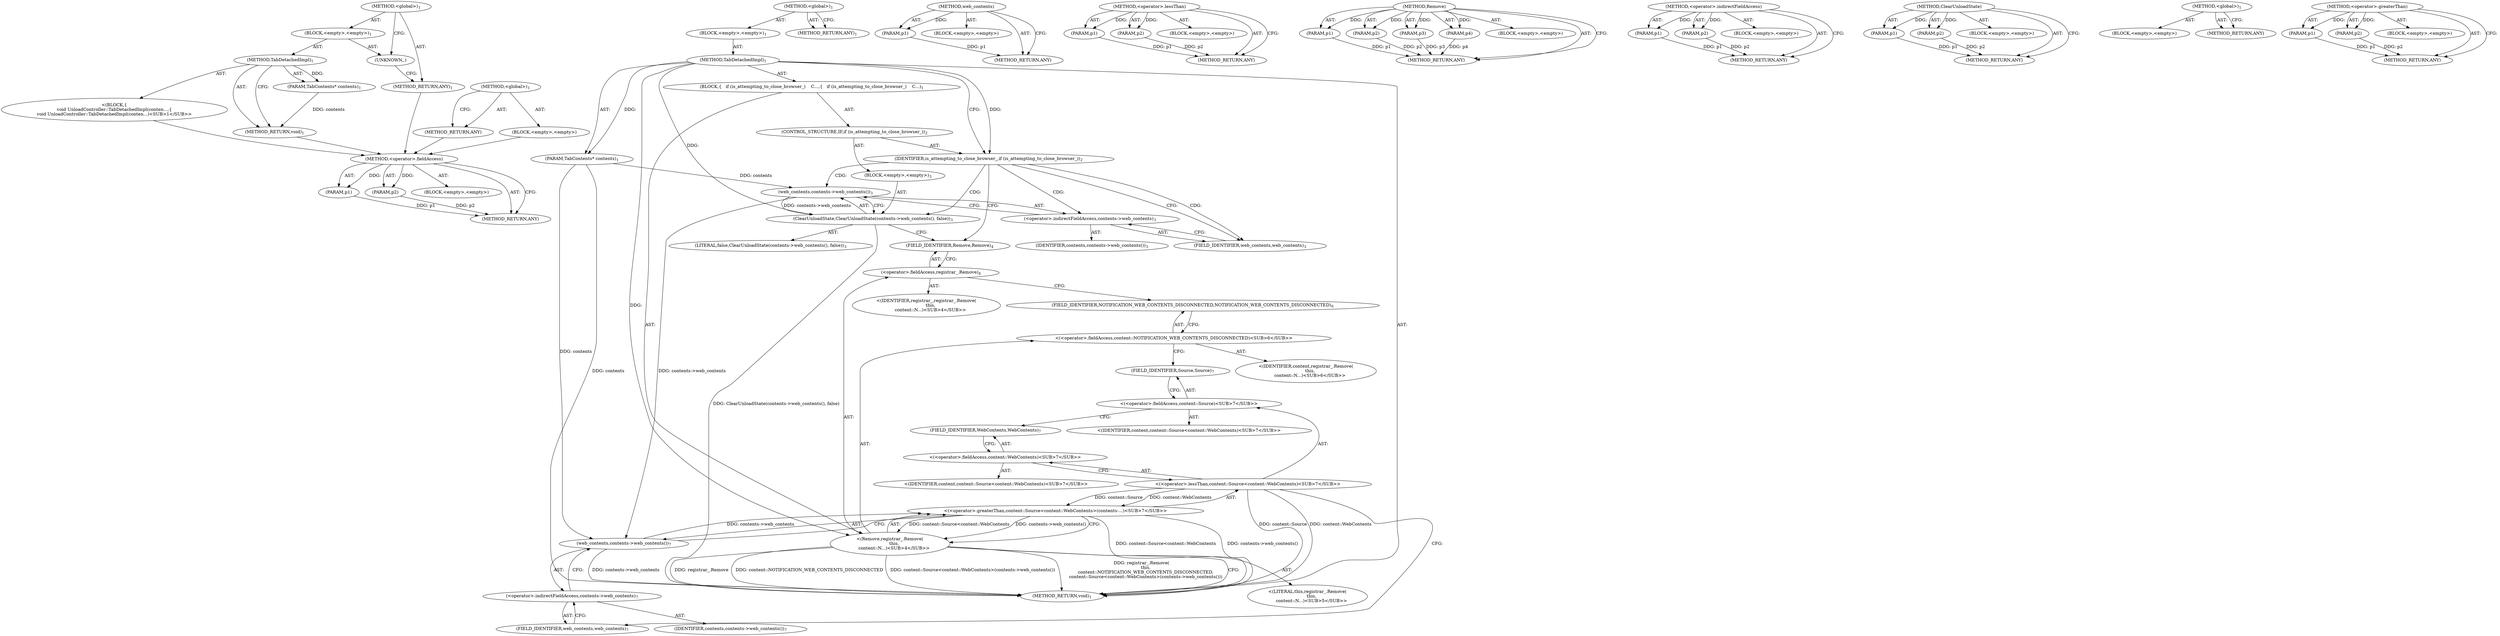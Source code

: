 digraph "&lt;global&gt;" {
vulnerable_80 [label=<(METHOD,&lt;operator&gt;.fieldAccess)>];
vulnerable_81 [label=<(PARAM,p1)>];
vulnerable_82 [label=<(PARAM,p2)>];
vulnerable_83 [label=<(BLOCK,&lt;empty&gt;,&lt;empty&gt;)>];
vulnerable_84 [label=<(METHOD_RETURN,ANY)>];
vulnerable_6 [label=<(METHOD,&lt;global&gt;)<SUB>1</SUB>>];
vulnerable_7 [label=<(BLOCK,&lt;empty&gt;,&lt;empty&gt;)<SUB>1</SUB>>];
vulnerable_8 [label=<(METHOD,TabDetachedImpl)<SUB>1</SUB>>];
vulnerable_9 [label=<(PARAM,TabContents* contents)<SUB>1</SUB>>];
vulnerable_10 [label=<(BLOCK,{
   if (is_attempting_to_close_browser_)
    C...,{
   if (is_attempting_to_close_browser_)
    C...)<SUB>1</SUB>>];
vulnerable_11 [label=<(CONTROL_STRUCTURE,IF,if (is_attempting_to_close_browser_))<SUB>2</SUB>>];
vulnerable_12 [label=<(IDENTIFIER,is_attempting_to_close_browser_,if (is_attempting_to_close_browser_))<SUB>2</SUB>>];
vulnerable_13 [label=<(BLOCK,&lt;empty&gt;,&lt;empty&gt;)<SUB>3</SUB>>];
vulnerable_14 [label=<(ClearUnloadState,ClearUnloadState(contents-&gt;web_contents(), false))<SUB>3</SUB>>];
vulnerable_15 [label=<(web_contents,contents-&gt;web_contents())<SUB>3</SUB>>];
vulnerable_16 [label=<(&lt;operator&gt;.indirectFieldAccess,contents-&gt;web_contents)<SUB>3</SUB>>];
vulnerable_17 [label=<(IDENTIFIER,contents,contents-&gt;web_contents())<SUB>3</SUB>>];
vulnerable_18 [label=<(FIELD_IDENTIFIER,web_contents,web_contents)<SUB>3</SUB>>];
vulnerable_19 [label=<(LITERAL,false,ClearUnloadState(contents-&gt;web_contents(), false))<SUB>3</SUB>>];
vulnerable_20 [label="<(Remove,registrar_.Remove(
      this,
      content::N...)<SUB>4</SUB>>"];
vulnerable_21 [label=<(&lt;operator&gt;.fieldAccess,registrar_.Remove)<SUB>4</SUB>>];
vulnerable_22 [label="<(IDENTIFIER,registrar_,registrar_.Remove(
      this,
      content::N...)<SUB>4</SUB>>"];
vulnerable_23 [label=<(FIELD_IDENTIFIER,Remove,Remove)<SUB>4</SUB>>];
vulnerable_24 [label="<(LITERAL,this,registrar_.Remove(
      this,
      content::N...)<SUB>5</SUB>>"];
vulnerable_25 [label="<(&lt;operator&gt;.fieldAccess,content::NOTIFICATION_WEB_CONTENTS_DISCONNECTED)<SUB>6</SUB>>"];
vulnerable_26 [label="<(IDENTIFIER,content,registrar_.Remove(
      this,
      content::N...)<SUB>6</SUB>>"];
vulnerable_27 [label=<(FIELD_IDENTIFIER,NOTIFICATION_WEB_CONTENTS_DISCONNECTED,NOTIFICATION_WEB_CONTENTS_DISCONNECTED)<SUB>6</SUB>>];
vulnerable_28 [label="<(&lt;operator&gt;.greaterThan,content::Source&lt;content::WebContents&gt;(contents-...)<SUB>7</SUB>>"];
vulnerable_29 [label="<(&lt;operator&gt;.lessThan,content::Source&lt;content::WebContents)<SUB>7</SUB>>"];
vulnerable_30 [label="<(&lt;operator&gt;.fieldAccess,content::Source)<SUB>7</SUB>>"];
vulnerable_31 [label="<(IDENTIFIER,content,content::Source&lt;content::WebContents)<SUB>7</SUB>>"];
vulnerable_32 [label=<(FIELD_IDENTIFIER,Source,Source)<SUB>7</SUB>>];
vulnerable_33 [label="<(&lt;operator&gt;.fieldAccess,content::WebContents)<SUB>7</SUB>>"];
vulnerable_34 [label="<(IDENTIFIER,content,content::Source&lt;content::WebContents)<SUB>7</SUB>>"];
vulnerable_35 [label=<(FIELD_IDENTIFIER,WebContents,WebContents)<SUB>7</SUB>>];
vulnerable_36 [label=<(web_contents,contents-&gt;web_contents())<SUB>7</SUB>>];
vulnerable_37 [label=<(&lt;operator&gt;.indirectFieldAccess,contents-&gt;web_contents)<SUB>7</SUB>>];
vulnerable_38 [label=<(IDENTIFIER,contents,contents-&gt;web_contents())<SUB>7</SUB>>];
vulnerable_39 [label=<(FIELD_IDENTIFIER,web_contents,web_contents)<SUB>7</SUB>>];
vulnerable_40 [label=<(METHOD_RETURN,void)<SUB>1</SUB>>];
vulnerable_42 [label=<(METHOD_RETURN,ANY)<SUB>1</SUB>>];
vulnerable_64 [label=<(METHOD,web_contents)>];
vulnerable_65 [label=<(PARAM,p1)>];
vulnerable_66 [label=<(BLOCK,&lt;empty&gt;,&lt;empty&gt;)>];
vulnerable_67 [label=<(METHOD_RETURN,ANY)>];
vulnerable_90 [label=<(METHOD,&lt;operator&gt;.lessThan)>];
vulnerable_91 [label=<(PARAM,p1)>];
vulnerable_92 [label=<(PARAM,p2)>];
vulnerable_93 [label=<(BLOCK,&lt;empty&gt;,&lt;empty&gt;)>];
vulnerable_94 [label=<(METHOD_RETURN,ANY)>];
vulnerable_73 [label=<(METHOD,Remove)>];
vulnerable_74 [label=<(PARAM,p1)>];
vulnerable_75 [label=<(PARAM,p2)>];
vulnerable_76 [label=<(PARAM,p3)>];
vulnerable_77 [label=<(PARAM,p4)>];
vulnerable_78 [label=<(BLOCK,&lt;empty&gt;,&lt;empty&gt;)>];
vulnerable_79 [label=<(METHOD_RETURN,ANY)>];
vulnerable_68 [label=<(METHOD,&lt;operator&gt;.indirectFieldAccess)>];
vulnerable_69 [label=<(PARAM,p1)>];
vulnerable_70 [label=<(PARAM,p2)>];
vulnerable_71 [label=<(BLOCK,&lt;empty&gt;,&lt;empty&gt;)>];
vulnerable_72 [label=<(METHOD_RETURN,ANY)>];
vulnerable_59 [label=<(METHOD,ClearUnloadState)>];
vulnerable_60 [label=<(PARAM,p1)>];
vulnerable_61 [label=<(PARAM,p2)>];
vulnerable_62 [label=<(BLOCK,&lt;empty&gt;,&lt;empty&gt;)>];
vulnerable_63 [label=<(METHOD_RETURN,ANY)>];
vulnerable_53 [label=<(METHOD,&lt;global&gt;)<SUB>1</SUB>>];
vulnerable_54 [label=<(BLOCK,&lt;empty&gt;,&lt;empty&gt;)>];
vulnerable_55 [label=<(METHOD_RETURN,ANY)>];
vulnerable_85 [label=<(METHOD,&lt;operator&gt;.greaterThan)>];
vulnerable_86 [label=<(PARAM,p1)>];
vulnerable_87 [label=<(PARAM,p2)>];
vulnerable_88 [label=<(BLOCK,&lt;empty&gt;,&lt;empty&gt;)>];
vulnerable_89 [label=<(METHOD_RETURN,ANY)>];
fixed_6 [label=<(METHOD,&lt;global&gt;)<SUB>1</SUB>>];
fixed_7 [label=<(BLOCK,&lt;empty&gt;,&lt;empty&gt;)<SUB>1</SUB>>];
fixed_8 [label=<(METHOD,TabDetachedImpl)<SUB>1</SUB>>];
fixed_9 [label=<(PARAM,TabContents* contents)<SUB>1</SUB>>];
fixed_10 [label="<(BLOCK,{
void UnloadController::TabDetachedImpl(conten...,{
void UnloadController::TabDetachedImpl(conten...)<SUB>1</SUB>>"];
fixed_11 [label=<(METHOD_RETURN,void)<SUB>1</SUB>>];
fixed_13 [label=<(UNKNOWN,,)>];
fixed_14 [label=<(METHOD_RETURN,ANY)<SUB>1</SUB>>];
fixed_23 [label=<(METHOD,&lt;global&gt;)<SUB>1</SUB>>];
fixed_24 [label=<(BLOCK,&lt;empty&gt;,&lt;empty&gt;)>];
fixed_25 [label=<(METHOD_RETURN,ANY)>];
vulnerable_80 -> vulnerable_81  [key=0, label="AST: "];
vulnerable_80 -> vulnerable_81  [key=1, label="DDG: "];
vulnerable_80 -> vulnerable_83  [key=0, label="AST: "];
vulnerable_80 -> vulnerable_82  [key=0, label="AST: "];
vulnerable_80 -> vulnerable_82  [key=1, label="DDG: "];
vulnerable_80 -> vulnerable_84  [key=0, label="AST: "];
vulnerable_80 -> vulnerable_84  [key=1, label="CFG: "];
vulnerable_81 -> vulnerable_84  [key=0, label="DDG: p1"];
vulnerable_82 -> vulnerable_84  [key=0, label="DDG: p2"];
vulnerable_6 -> vulnerable_7  [key=0, label="AST: "];
vulnerable_6 -> vulnerable_42  [key=0, label="AST: "];
vulnerable_6 -> vulnerable_42  [key=1, label="CFG: "];
vulnerable_7 -> vulnerable_8  [key=0, label="AST: "];
vulnerable_8 -> vulnerable_9  [key=0, label="AST: "];
vulnerable_8 -> vulnerable_9  [key=1, label="DDG: "];
vulnerable_8 -> vulnerable_10  [key=0, label="AST: "];
vulnerable_8 -> vulnerable_40  [key=0, label="AST: "];
vulnerable_8 -> vulnerable_12  [key=0, label="CFG: "];
vulnerable_8 -> vulnerable_12  [key=1, label="DDG: "];
vulnerable_8 -> vulnerable_20  [key=0, label="DDG: "];
vulnerable_8 -> vulnerable_14  [key=0, label="DDG: "];
vulnerable_9 -> vulnerable_40  [key=0, label="DDG: contents"];
vulnerable_9 -> vulnerable_36  [key=0, label="DDG: contents"];
vulnerable_9 -> vulnerable_15  [key=0, label="DDG: contents"];
vulnerable_10 -> vulnerable_11  [key=0, label="AST: "];
vulnerable_10 -> vulnerable_20  [key=0, label="AST: "];
vulnerable_11 -> vulnerable_12  [key=0, label="AST: "];
vulnerable_11 -> vulnerable_13  [key=0, label="AST: "];
vulnerable_12 -> vulnerable_18  [key=0, label="CFG: "];
vulnerable_12 -> vulnerable_18  [key=1, label="CDG: "];
vulnerable_12 -> vulnerable_23  [key=0, label="CFG: "];
vulnerable_12 -> vulnerable_16  [key=0, label="CDG: "];
vulnerable_12 -> vulnerable_15  [key=0, label="CDG: "];
vulnerable_12 -> vulnerable_14  [key=0, label="CDG: "];
vulnerable_13 -> vulnerable_14  [key=0, label="AST: "];
vulnerable_14 -> vulnerable_15  [key=0, label="AST: "];
vulnerable_14 -> vulnerable_19  [key=0, label="AST: "];
vulnerable_14 -> vulnerable_23  [key=0, label="CFG: "];
vulnerable_14 -> vulnerable_40  [key=0, label="DDG: ClearUnloadState(contents-&gt;web_contents(), false)"];
vulnerable_15 -> vulnerable_16  [key=0, label="AST: "];
vulnerable_15 -> vulnerable_14  [key=0, label="CFG: "];
vulnerable_15 -> vulnerable_14  [key=1, label="DDG: contents-&gt;web_contents"];
vulnerable_15 -> vulnerable_36  [key=0, label="DDG: contents-&gt;web_contents"];
vulnerable_16 -> vulnerable_17  [key=0, label="AST: "];
vulnerable_16 -> vulnerable_18  [key=0, label="AST: "];
vulnerable_16 -> vulnerable_15  [key=0, label="CFG: "];
vulnerable_18 -> vulnerable_16  [key=0, label="CFG: "];
vulnerable_20 -> vulnerable_21  [key=0, label="AST: "];
vulnerable_20 -> vulnerable_24  [key=0, label="AST: "];
vulnerable_20 -> vulnerable_25  [key=0, label="AST: "];
vulnerable_20 -> vulnerable_28  [key=0, label="AST: "];
vulnerable_20 -> vulnerable_40  [key=0, label="CFG: "];
vulnerable_20 -> vulnerable_40  [key=1, label="DDG: registrar_.Remove"];
vulnerable_20 -> vulnerable_40  [key=2, label="DDG: content::NOTIFICATION_WEB_CONTENTS_DISCONNECTED"];
vulnerable_20 -> vulnerable_40  [key=3, label="DDG: content::Source&lt;content::WebContents&gt;(contents-&gt;web_contents())"];
vulnerable_20 -> vulnerable_40  [key=4, label="DDG: registrar_.Remove(
      this,
      content::NOTIFICATION_WEB_CONTENTS_DISCONNECTED,
      content::Source&lt;content::WebContents&gt;(contents-&gt;web_contents()))"];
vulnerable_21 -> vulnerable_22  [key=0, label="AST: "];
vulnerable_21 -> vulnerable_23  [key=0, label="AST: "];
vulnerable_21 -> vulnerable_27  [key=0, label="CFG: "];
vulnerable_23 -> vulnerable_21  [key=0, label="CFG: "];
vulnerable_25 -> vulnerable_26  [key=0, label="AST: "];
vulnerable_25 -> vulnerable_27  [key=0, label="AST: "];
vulnerable_25 -> vulnerable_32  [key=0, label="CFG: "];
vulnerable_27 -> vulnerable_25  [key=0, label="CFG: "];
vulnerable_28 -> vulnerable_29  [key=0, label="AST: "];
vulnerable_28 -> vulnerable_36  [key=0, label="AST: "];
vulnerable_28 -> vulnerable_20  [key=0, label="CFG: "];
vulnerable_28 -> vulnerable_20  [key=1, label="DDG: content::Source&lt;content::WebContents"];
vulnerable_28 -> vulnerable_20  [key=2, label="DDG: contents-&gt;web_contents()"];
vulnerable_28 -> vulnerable_40  [key=0, label="DDG: content::Source&lt;content::WebContents"];
vulnerable_28 -> vulnerable_40  [key=1, label="DDG: contents-&gt;web_contents()"];
vulnerable_29 -> vulnerable_30  [key=0, label="AST: "];
vulnerable_29 -> vulnerable_33  [key=0, label="AST: "];
vulnerable_29 -> vulnerable_39  [key=0, label="CFG: "];
vulnerable_29 -> vulnerable_40  [key=0, label="DDG: content::Source"];
vulnerable_29 -> vulnerable_40  [key=1, label="DDG: content::WebContents"];
vulnerable_29 -> vulnerable_28  [key=0, label="DDG: content::Source"];
vulnerable_29 -> vulnerable_28  [key=1, label="DDG: content::WebContents"];
vulnerable_30 -> vulnerable_31  [key=0, label="AST: "];
vulnerable_30 -> vulnerable_32  [key=0, label="AST: "];
vulnerable_30 -> vulnerable_35  [key=0, label="CFG: "];
vulnerable_32 -> vulnerable_30  [key=0, label="CFG: "];
vulnerable_33 -> vulnerable_34  [key=0, label="AST: "];
vulnerable_33 -> vulnerable_35  [key=0, label="AST: "];
vulnerable_33 -> vulnerable_29  [key=0, label="CFG: "];
vulnerable_35 -> vulnerable_33  [key=0, label="CFG: "];
vulnerable_36 -> vulnerable_37  [key=0, label="AST: "];
vulnerable_36 -> vulnerable_28  [key=0, label="CFG: "];
vulnerable_36 -> vulnerable_28  [key=1, label="DDG: contents-&gt;web_contents"];
vulnerable_36 -> vulnerable_40  [key=0, label="DDG: contents-&gt;web_contents"];
vulnerable_37 -> vulnerable_38  [key=0, label="AST: "];
vulnerable_37 -> vulnerable_39  [key=0, label="AST: "];
vulnerable_37 -> vulnerable_36  [key=0, label="CFG: "];
vulnerable_39 -> vulnerable_37  [key=0, label="CFG: "];
vulnerable_64 -> vulnerable_65  [key=0, label="AST: "];
vulnerable_64 -> vulnerable_65  [key=1, label="DDG: "];
vulnerable_64 -> vulnerable_66  [key=0, label="AST: "];
vulnerable_64 -> vulnerable_67  [key=0, label="AST: "];
vulnerable_64 -> vulnerable_67  [key=1, label="CFG: "];
vulnerable_65 -> vulnerable_67  [key=0, label="DDG: p1"];
vulnerable_90 -> vulnerable_91  [key=0, label="AST: "];
vulnerable_90 -> vulnerable_91  [key=1, label="DDG: "];
vulnerable_90 -> vulnerable_93  [key=0, label="AST: "];
vulnerable_90 -> vulnerable_92  [key=0, label="AST: "];
vulnerable_90 -> vulnerable_92  [key=1, label="DDG: "];
vulnerable_90 -> vulnerable_94  [key=0, label="AST: "];
vulnerable_90 -> vulnerable_94  [key=1, label="CFG: "];
vulnerable_91 -> vulnerable_94  [key=0, label="DDG: p1"];
vulnerable_92 -> vulnerable_94  [key=0, label="DDG: p2"];
vulnerable_73 -> vulnerable_74  [key=0, label="AST: "];
vulnerable_73 -> vulnerable_74  [key=1, label="DDG: "];
vulnerable_73 -> vulnerable_78  [key=0, label="AST: "];
vulnerable_73 -> vulnerable_75  [key=0, label="AST: "];
vulnerable_73 -> vulnerable_75  [key=1, label="DDG: "];
vulnerable_73 -> vulnerable_79  [key=0, label="AST: "];
vulnerable_73 -> vulnerable_79  [key=1, label="CFG: "];
vulnerable_73 -> vulnerable_76  [key=0, label="AST: "];
vulnerable_73 -> vulnerable_76  [key=1, label="DDG: "];
vulnerable_73 -> vulnerable_77  [key=0, label="AST: "];
vulnerable_73 -> vulnerable_77  [key=1, label="DDG: "];
vulnerable_74 -> vulnerable_79  [key=0, label="DDG: p1"];
vulnerable_75 -> vulnerable_79  [key=0, label="DDG: p2"];
vulnerable_76 -> vulnerable_79  [key=0, label="DDG: p3"];
vulnerable_77 -> vulnerable_79  [key=0, label="DDG: p4"];
vulnerable_68 -> vulnerable_69  [key=0, label="AST: "];
vulnerable_68 -> vulnerable_69  [key=1, label="DDG: "];
vulnerable_68 -> vulnerable_71  [key=0, label="AST: "];
vulnerable_68 -> vulnerable_70  [key=0, label="AST: "];
vulnerable_68 -> vulnerable_70  [key=1, label="DDG: "];
vulnerable_68 -> vulnerable_72  [key=0, label="AST: "];
vulnerable_68 -> vulnerable_72  [key=1, label="CFG: "];
vulnerable_69 -> vulnerable_72  [key=0, label="DDG: p1"];
vulnerable_70 -> vulnerable_72  [key=0, label="DDG: p2"];
vulnerable_59 -> vulnerable_60  [key=0, label="AST: "];
vulnerable_59 -> vulnerable_60  [key=1, label="DDG: "];
vulnerable_59 -> vulnerable_62  [key=0, label="AST: "];
vulnerable_59 -> vulnerable_61  [key=0, label="AST: "];
vulnerable_59 -> vulnerable_61  [key=1, label="DDG: "];
vulnerable_59 -> vulnerable_63  [key=0, label="AST: "];
vulnerable_59 -> vulnerable_63  [key=1, label="CFG: "];
vulnerable_60 -> vulnerable_63  [key=0, label="DDG: p1"];
vulnerable_61 -> vulnerable_63  [key=0, label="DDG: p2"];
vulnerable_53 -> vulnerable_54  [key=0, label="AST: "];
vulnerable_53 -> vulnerable_55  [key=0, label="AST: "];
vulnerable_53 -> vulnerable_55  [key=1, label="CFG: "];
vulnerable_85 -> vulnerable_86  [key=0, label="AST: "];
vulnerable_85 -> vulnerable_86  [key=1, label="DDG: "];
vulnerable_85 -> vulnerable_88  [key=0, label="AST: "];
vulnerable_85 -> vulnerable_87  [key=0, label="AST: "];
vulnerable_85 -> vulnerable_87  [key=1, label="DDG: "];
vulnerable_85 -> vulnerable_89  [key=0, label="AST: "];
vulnerable_85 -> vulnerable_89  [key=1, label="CFG: "];
vulnerable_86 -> vulnerable_89  [key=0, label="DDG: p1"];
vulnerable_87 -> vulnerable_89  [key=0, label="DDG: p2"];
fixed_6 -> fixed_7  [key=0, label="AST: "];
fixed_6 -> fixed_14  [key=0, label="AST: "];
fixed_6 -> fixed_13  [key=0, label="CFG: "];
fixed_7 -> fixed_8  [key=0, label="AST: "];
fixed_7 -> fixed_13  [key=0, label="AST: "];
fixed_8 -> fixed_9  [key=0, label="AST: "];
fixed_8 -> fixed_9  [key=1, label="DDG: "];
fixed_8 -> fixed_10  [key=0, label="AST: "];
fixed_8 -> fixed_11  [key=0, label="AST: "];
fixed_8 -> fixed_11  [key=1, label="CFG: "];
fixed_9 -> fixed_11  [key=0, label="DDG: contents"];
fixed_10 -> vulnerable_80  [key=0];
fixed_11 -> vulnerable_80  [key=0];
fixed_13 -> fixed_14  [key=0, label="CFG: "];
fixed_14 -> vulnerable_80  [key=0];
fixed_23 -> fixed_24  [key=0, label="AST: "];
fixed_23 -> fixed_25  [key=0, label="AST: "];
fixed_23 -> fixed_25  [key=1, label="CFG: "];
fixed_24 -> vulnerable_80  [key=0];
fixed_25 -> vulnerable_80  [key=0];
}
